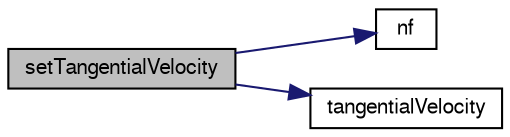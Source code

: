 digraph "setTangentialVelocity"
{
  bgcolor="transparent";
  edge [fontname="FreeSans",fontsize="10",labelfontname="FreeSans",labelfontsize="10"];
  node [fontname="FreeSans",fontsize="10",shape=record];
  rankdir="LR";
  Node1 [label="setTangentialVelocity",height=0.2,width=0.4,color="black", fillcolor="grey75", style="filled" fontcolor="black"];
  Node1 -> Node2 [color="midnightblue",fontsize="10",style="solid",fontname="FreeSans"];
  Node2 [label="nf",height=0.2,width=0.4,color="black",URL="$a02962.html#a8f9be7a785c8c264afd9b0e4285bba2c"];
  Node1 -> Node3 [color="midnightblue",fontsize="10",style="solid",fontname="FreeSans"];
  Node3 [label="tangentialVelocity",height=0.2,width=0.4,color="black",URL="$a01902.html#ace6e308d794c550e2e3cbd00fa282155",tooltip="Return the tangential velocity. "];
}
